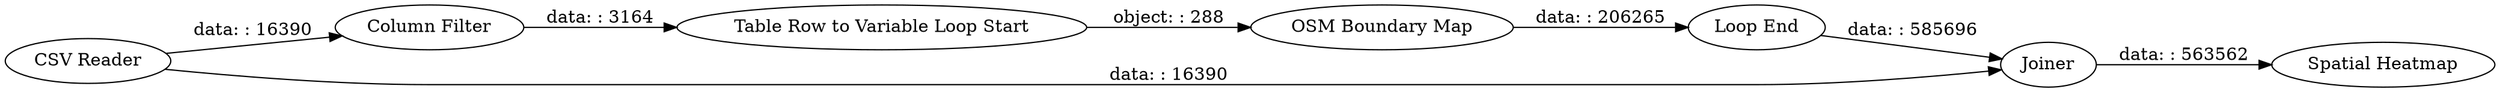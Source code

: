 digraph {
	"-7909683824268866533_15" [label="Column Filter"]
	"-7909683824268866533_1" [label="CSV Reader"]
	"-7909683824268866533_14" [label="Table Row to Variable Loop Start"]
	"-7909683824268866533_5" [label="OSM Boundary Map"]
	"-7909683824268866533_16" [label="Loop End"]
	"-7909683824268866533_18" [label="Spatial Heatmap"]
	"-7909683824268866533_17" [label=Joiner]
	"-7909683824268866533_17" -> "-7909683824268866533_18" [label="data: : 563562"]
	"-7909683824268866533_14" -> "-7909683824268866533_5" [label="object: : 288"]
	"-7909683824268866533_1" -> "-7909683824268866533_15" [label="data: : 16390"]
	"-7909683824268866533_15" -> "-7909683824268866533_14" [label="data: : 3164"]
	"-7909683824268866533_5" -> "-7909683824268866533_16" [label="data: : 206265"]
	"-7909683824268866533_16" -> "-7909683824268866533_17" [label="data: : 585696"]
	"-7909683824268866533_1" -> "-7909683824268866533_17" [label="data: : 16390"]
	rankdir=LR
}
